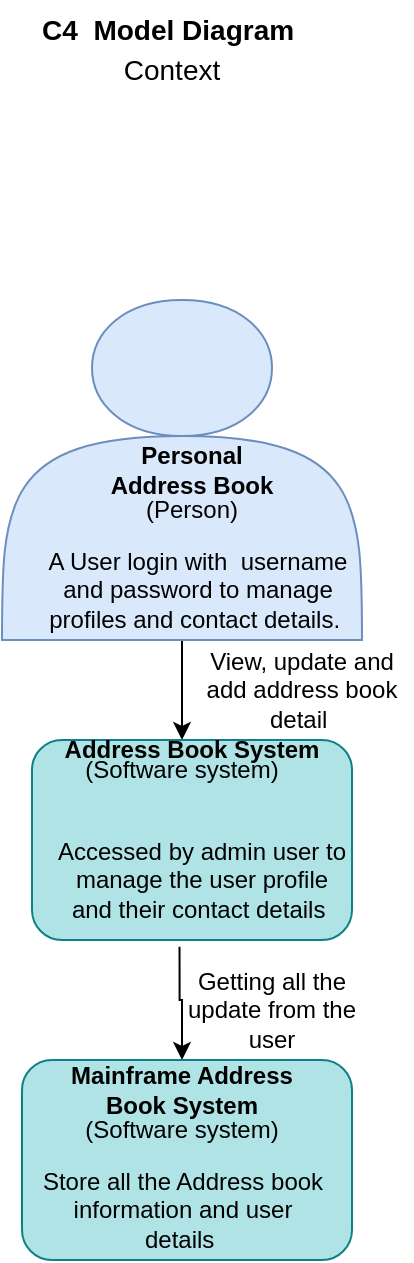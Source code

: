 <mxfile version="20.8.20" type="device" pages="3"><diagram name="Page-1" id="E3XteF37ziMqCiX3jTXa"><mxGraphModel dx="833" dy="476" grid="1" gridSize="10" guides="1" tooltips="1" connect="1" arrows="1" fold="1" page="1" pageScale="1" pageWidth="850" pageHeight="1100" math="0" shadow="0"><root><mxCell id="0"/><mxCell id="1" parent="0"/><mxCell id="A3gIVt8YXAKZYYPDOUiv-22" value="" style="edgeStyle=orthogonalEdgeStyle;rounded=0;orthogonalLoop=1;jettySize=auto;html=1;" parent="1" source="XR1Fb8kzT4gy_DAh33cd-2" target="A3gIVt8YXAKZYYPDOUiv-6" edge="1"><mxGeometry relative="1" as="geometry"/></mxCell><mxCell id="XR1Fb8kzT4gy_DAh33cd-2" value="&lt;font size=&quot;1&quot;&gt;&lt;b style=&quot;font-size: 13px;&quot;&gt;&lt;br&gt;&lt;/b&gt;&lt;/font&gt;" style="shape=actor;whiteSpace=wrap;html=1;fillColor=#dae8fc;strokeColor=#6c8ebf;" parent="1" vertex="1"><mxGeometry x="330" y="260" width="180" height="170" as="geometry"/></mxCell><mxCell id="A3gIVt8YXAKZYYPDOUiv-1" value="&lt;b&gt;Personal Address Book&lt;/b&gt;" style="text;html=1;strokeColor=none;fillColor=none;align=center;verticalAlign=middle;whiteSpace=wrap;rounded=0;" parent="1" vertex="1"><mxGeometry x="375" y="330" width="100" height="30" as="geometry"/></mxCell><mxCell id="A3gIVt8YXAKZYYPDOUiv-2" value="(Person)" style="text;html=1;strokeColor=none;fillColor=none;align=center;verticalAlign=middle;whiteSpace=wrap;rounded=0;" parent="1" vertex="1"><mxGeometry x="395" y="350" width="60" height="30" as="geometry"/></mxCell><mxCell id="A3gIVt8YXAKZYYPDOUiv-3" value="A User login with&amp;nbsp; username and password to manage profiles and contact details.&amp;nbsp;" style="text;html=1;strokeColor=none;fillColor=none;align=center;verticalAlign=middle;whiteSpace=wrap;rounded=0;" parent="1" vertex="1"><mxGeometry x="347.5" y="390" width="160" height="30" as="geometry"/></mxCell><mxCell id="A3gIVt8YXAKZYYPDOUiv-4" value="" style="rounded=1;whiteSpace=wrap;html=1;fillColor=#b0e3e6;strokeColor=#0e8088;" parent="1" vertex="1"><mxGeometry x="345" y="480" width="160" height="100" as="geometry"/></mxCell><mxCell id="A3gIVt8YXAKZYYPDOUiv-5" value="&lt;b&gt;Address Book System&lt;/b&gt;" style="text;html=1;strokeColor=none;fillColor=none;align=center;verticalAlign=middle;whiteSpace=wrap;rounded=0;" parent="1" vertex="1"><mxGeometry x="355" y="470" width="140" height="30" as="geometry"/></mxCell><mxCell id="A3gIVt8YXAKZYYPDOUiv-6" value="(Software system)" style="text;html=1;strokeColor=none;fillColor=none;align=center;verticalAlign=middle;whiteSpace=wrap;rounded=0;" parent="1" vertex="1"><mxGeometry x="360" y="480" width="120" height="30" as="geometry"/></mxCell><mxCell id="A3gIVt8YXAKZYYPDOUiv-24" value="" style="edgeStyle=orthogonalEdgeStyle;rounded=0;orthogonalLoop=1;jettySize=auto;html=1;exitX=0.461;exitY=1.034;exitDx=0;exitDy=0;exitPerimeter=0;" parent="1" source="A3gIVt8YXAKZYYPDOUiv-4" target="A3gIVt8YXAKZYYPDOUiv-9" edge="1"><mxGeometry relative="1" as="geometry"><Array as="points"><mxPoint x="419" y="610"/><mxPoint x="420" y="610"/></Array></mxGeometry></mxCell><mxCell id="A3gIVt8YXAKZYYPDOUiv-7" value="Accessed by admin user to manage the user profile and their contact details&amp;nbsp;" style="text;html=1;strokeColor=none;fillColor=none;align=center;verticalAlign=middle;whiteSpace=wrap;rounded=0;" parent="1" vertex="1"><mxGeometry x="355" y="535" width="150" height="30" as="geometry"/></mxCell><mxCell id="A3gIVt8YXAKZYYPDOUiv-8" value="" style="rounded=1;whiteSpace=wrap;html=1;fillColor=#b0e3e6;strokeColor=#0e8088;" parent="1" vertex="1"><mxGeometry x="340" y="640" width="165" height="100" as="geometry"/></mxCell><mxCell id="A3gIVt8YXAKZYYPDOUiv-9" value="&lt;b&gt;Mainframe Address Book System&lt;/b&gt;" style="text;html=1;strokeColor=none;fillColor=none;align=center;verticalAlign=middle;whiteSpace=wrap;rounded=0;" parent="1" vertex="1"><mxGeometry x="350" y="640" width="140" height="30" as="geometry"/></mxCell><mxCell id="A3gIVt8YXAKZYYPDOUiv-10" value="(Software system)" style="text;html=1;strokeColor=none;fillColor=none;align=center;verticalAlign=middle;whiteSpace=wrap;rounded=0;" parent="1" vertex="1"><mxGeometry x="365" y="660" width="110" height="30" as="geometry"/></mxCell><mxCell id="A3gIVt8YXAKZYYPDOUiv-11" value="Store all the Address book information and user details&amp;nbsp;" style="text;html=1;strokeColor=none;fillColor=none;align=center;verticalAlign=middle;whiteSpace=wrap;rounded=0;" parent="1" vertex="1"><mxGeometry x="347.5" y="700" width="145" height="30" as="geometry"/></mxCell><mxCell id="A3gIVt8YXAKZYYPDOUiv-19" value="View, update and add address book detail&amp;nbsp;" style="text;html=1;strokeColor=none;fillColor=none;align=center;verticalAlign=middle;whiteSpace=wrap;rounded=0;" parent="1" vertex="1"><mxGeometry x="425" y="440" width="110" height="30" as="geometry"/></mxCell><mxCell id="A3gIVt8YXAKZYYPDOUiv-25" value="Getting all the update from the user" style="text;html=1;strokeColor=none;fillColor=none;align=center;verticalAlign=middle;whiteSpace=wrap;rounded=0;" parent="1" vertex="1"><mxGeometry x="410" y="600" width="110" height="30" as="geometry"/></mxCell><mxCell id="A3gIVt8YXAKZYYPDOUiv-26" value="&lt;b&gt;&lt;font style=&quot;font-size: 14px;&quot;&gt;C4&amp;nbsp; Model Diagram&amp;nbsp;&lt;/font&gt;&lt;/b&gt;" style="text;html=1;strokeColor=none;fillColor=none;align=center;verticalAlign=middle;whiteSpace=wrap;rounded=0;" parent="1" vertex="1"><mxGeometry x="335" y="110" width="160" height="30" as="geometry"/></mxCell><mxCell id="A3gIVt8YXAKZYYPDOUiv-27" value="Context" style="text;html=1;strokeColor=none;fillColor=none;align=center;verticalAlign=middle;whiteSpace=wrap;rounded=0;fontSize=14;" parent="1" vertex="1"><mxGeometry x="385" y="130" width="60" height="30" as="geometry"/></mxCell></root></mxGraphModel></diagram><diagram id="NPlmEltIsHIjQwzvYOoY" name="Page-2"><mxGraphModel dx="833" dy="476" grid="1" gridSize="10" guides="1" tooltips="1" connect="1" arrows="1" fold="1" page="1" pageScale="1" pageWidth="850" pageHeight="1100" math="0" shadow="0"><root><mxCell id="0"/><mxCell id="1" parent="0"/><mxCell id="InVpGxt52JX5xBrXO0C8-1" value="Container" style="text;html=1;strokeColor=none;fillColor=none;align=center;verticalAlign=middle;whiteSpace=wrap;rounded=0;fontSize=14;" parent="1" vertex="1"><mxGeometry x="420" y="10" width="60" height="30" as="geometry"/></mxCell><mxCell id="LhxOOk-cAoO6eSiyxM3N-1" style="edgeStyle=orthogonalEdgeStyle;rounded=0;orthogonalLoop=1;jettySize=auto;html=1;exitX=0.5;exitY=1;exitDx=0;exitDy=0;fontSize=12;" parent="1" source="InVpGxt52JX5xBrXO0C8-2" target="FW4jq9VShYm4uvcE0s6N-13" edge="1"><mxGeometry relative="1" as="geometry"/></mxCell><mxCell id="InVpGxt52JX5xBrXO0C8-2" value="" style="shape=actor;whiteSpace=wrap;html=1;fontSize=14;fillColor=#dae8fc;strokeColor=#6c8ebf;" parent="1" vertex="1"><mxGeometry x="352.5" y="250" width="195" height="150" as="geometry"/></mxCell><mxCell id="cdS--lShDBaI9-o4hNe6-4" value="" style="rounded=1;whiteSpace=wrap;html=1;fontSize=14;fillColor=#1ba1e2;fontColor=#ffffff;strokeColor=#006EAF;" parent="1" vertex="1"><mxGeometry x="90" y="550" width="190" height="100" as="geometry"/></mxCell><mxCell id="cdS--lShDBaI9-o4hNe6-12" style="edgeStyle=orthogonalEdgeStyle;rounded=0;orthogonalLoop=1;jettySize=auto;html=1;exitX=0;exitY=0.5;exitDx=0;exitDy=0;fontSize=14;" parent="1" source="cdS--lShDBaI9-o4hNe6-5" target="cdS--lShDBaI9-o4hNe6-4" edge="1"><mxGeometry relative="1" as="geometry"/></mxCell><mxCell id="cdS--lShDBaI9-o4hNe6-13" style="edgeStyle=orthogonalEdgeStyle;rounded=0;orthogonalLoop=1;jettySize=auto;html=1;exitX=1;exitY=0.5;exitDx=0;exitDy=0;entryX=0.001;entryY=0.588;entryDx=0;entryDy=0;entryPerimeter=0;fontSize=14;" parent="1" source="cdS--lShDBaI9-o4hNe6-5" target="cdS--lShDBaI9-o4hNe6-6" edge="1"><mxGeometry relative="1" as="geometry"/></mxCell><mxCell id="cdS--lShDBaI9-o4hNe6-5" value="" style="rounded=1;whiteSpace=wrap;html=1;fontSize=14;fillColor=#1ba1e2;fontColor=#ffffff;strokeColor=#006EAF;" parent="1" vertex="1"><mxGeometry x="365" y="550" width="160" height="100" as="geometry"/></mxCell><mxCell id="cdS--lShDBaI9-o4hNe6-6" value="" style="rounded=1;whiteSpace=wrap;html=1;fontSize=14;fillColor=#bac8d3;strokeColor=#23445d;" parent="1" vertex="1"><mxGeometry x="650" y="530" width="180" height="120" as="geometry"/></mxCell><mxCell id="6RmokndQ9MLfKMVHo_gl-1" value="&lt;b style=&quot;border-color: var(--border-color); font-size: 12px;&quot;&gt;Personal Address Book&lt;/b&gt;" style="text;html=1;strokeColor=none;fillColor=none;align=center;verticalAlign=middle;whiteSpace=wrap;rounded=0;fontSize=14;" parent="1" vertex="1"><mxGeometry x="390" y="310" width="125" height="30" as="geometry"/></mxCell><mxCell id="Ylj5hMoaCqiuYEmFrKjf-1" value="&lt;font style=&quot;font-size: 10px;&quot;&gt;(Person)&lt;/font&gt;" style="text;html=1;strokeColor=none;fillColor=none;align=center;verticalAlign=middle;whiteSpace=wrap;rounded=0;fontSize=14;" parent="1" vertex="1"><mxGeometry x="430" y="330" width="50" height="40" as="geometry"/></mxCell><mxCell id="FW4jq9VShYm4uvcE0s6N-2" value="&lt;font style=&quot;font-size: 10px;&quot;&gt;A User login with&amp;nbsp; username and password to manage profiles and contact details.&amp;nbsp;&lt;/font&gt;" style="text;html=1;strokeColor=none;fillColor=none;align=center;verticalAlign=middle;whiteSpace=wrap;rounded=0;fontSize=14;" parent="1" vertex="1"><mxGeometry x="352.5" y="360" width="200" height="30" as="geometry"/></mxCell><mxCell id="FW4jq9VShYm4uvcE0s6N-12" value="Makes API calls to (jSON/HTTPs API" style="text;html=1;strokeColor=none;fillColor=none;align=center;verticalAlign=middle;whiteSpace=wrap;rounded=0;fontSize=12;" parent="1" vertex="1"><mxGeometry x="310" y="470" width="130" height="30" as="geometry"/></mxCell><mxCell id="FW4jq9VShYm4uvcE0s6N-13" value="&lt;b&gt;API Application&lt;/b&gt;" style="text;html=1;strokeColor=none;fillColor=none;align=center;verticalAlign=middle;whiteSpace=wrap;rounded=0;fontSize=12;" parent="1" vertex="1"><mxGeometry x="390" y="550" width="120" height="30" as="geometry"/></mxCell><mxCell id="FW4jq9VShYm4uvcE0s6N-14" value="(containers .NET core MVC)" style="text;html=1;strokeColor=none;fillColor=none;align=center;verticalAlign=middle;whiteSpace=wrap;rounded=0;fontSize=12;" parent="1" vertex="1"><mxGeometry x="355" y="570" width="180" height="30" as="geometry"/></mxCell><mxCell id="FW4jq9VShYm4uvcE0s6N-16" value="Provide Address Book functionality via a Json/HTTPs API" style="text;html=1;strokeColor=none;fillColor=none;align=center;verticalAlign=middle;whiteSpace=wrap;rounded=0;fontSize=12;" parent="1" vertex="1"><mxGeometry x="390" y="610" width="120" height="30" as="geometry"/></mxCell><mxCell id="FW4jq9VShYm4uvcE0s6N-17" value="&lt;b&gt;&lt;font style=&quot;font-size: 14px;&quot;&gt;Database&lt;/font&gt;&lt;/b&gt;" style="text;html=1;strokeColor=none;fillColor=none;align=center;verticalAlign=middle;whiteSpace=wrap;rounded=0;fontSize=12;" parent="1" vertex="1"><mxGeometry x="155" y="550" width="60" height="30" as="geometry"/></mxCell><mxCell id="FW4jq9VShYm4uvcE0s6N-18" value="&lt;font style=&quot;font-size: 12px;&quot;&gt;(containers .NET core MVC)&lt;/font&gt;" style="text;html=1;strokeColor=none;fillColor=none;align=center;verticalAlign=middle;whiteSpace=wrap;rounded=0;fontSize=14;" parent="1" vertex="1"><mxGeometry x="90" y="570" width="200" height="30" as="geometry"/></mxCell><mxCell id="FW4jq9VShYm4uvcE0s6N-19" value="Read from and writes to (DTO)" style="text;html=1;strokeColor=none;fillColor=none;align=center;verticalAlign=middle;whiteSpace=wrap;rounded=0;fontSize=12;" parent="1" vertex="1"><mxGeometry x="285" y="590" width="80" height="30" as="geometry"/></mxCell><mxCell id="FW4jq9VShYm4uvcE0s6N-20" value="Store all the Address Book information and user Details" style="text;html=1;strokeColor=none;fillColor=none;align=center;verticalAlign=middle;whiteSpace=wrap;rounded=0;fontSize=12;" parent="1" vertex="1"><mxGeometry x="670" y="600" width="140" height="30" as="geometry"/></mxCell><mxCell id="FW4jq9VShYm4uvcE0s6N-21" value="Store user registration information , Hashed authentication credentials and access logs" style="text;html=1;strokeColor=none;fillColor=none;align=center;verticalAlign=middle;whiteSpace=wrap;rounded=0;fontSize=12;" parent="1" vertex="1"><mxGeometry x="90" y="620" width="185" height="10" as="geometry"/></mxCell><mxCell id="Ky6Ce0B7P1LZ4Cc1k_8t-1" value="&lt;b style=&quot;border-color: var(--border-color);&quot;&gt;Mainframe Address Book System&lt;/b&gt;" style="text;html=1;strokeColor=none;fillColor=none;align=center;verticalAlign=middle;whiteSpace=wrap;rounded=0;fontSize=12;" parent="1" vertex="1"><mxGeometry x="675" y="530" width="130" height="30" as="geometry"/></mxCell><mxCell id="Ky6Ce0B7P1LZ4Cc1k_8t-2" value="(Software system)" style="text;html=1;strokeColor=none;fillColor=none;align=center;verticalAlign=middle;whiteSpace=wrap;rounded=0;fontSize=12;" parent="1" vertex="1"><mxGeometry x="685" y="560" width="110" height="30" as="geometry"/></mxCell><mxCell id="Ky6Ce0B7P1LZ4Cc1k_8t-7" value="Makes API calls to (jSON/HTTPs API" style="text;html=1;strokeColor=none;fillColor=none;align=center;verticalAlign=middle;whiteSpace=wrap;rounded=0;fontSize=12;" parent="1" vertex="1"><mxGeometry x="525" y="560" width="110" height="30" as="geometry"/></mxCell></root></mxGraphModel></diagram><diagram id="mmPtYtNp_sz7Ob8lnzJs" name="Page-3"><mxGraphModel dx="833" dy="476" grid="1" gridSize="10" guides="1" tooltips="1" connect="1" arrows="1" fold="1" page="1" pageScale="1" pageWidth="850" pageHeight="1100" math="0" shadow="0"><root><mxCell id="0"/><mxCell id="1" parent="0"/><mxCell id="fXKO1LQ7nxTqSfe4eRW2-2" value="&lt;b&gt;Component Diagram&lt;/b&gt;" style="text;html=1;strokeColor=none;fillColor=none;align=center;verticalAlign=middle;whiteSpace=wrap;rounded=0;fontSize=14;" parent="1" vertex="1"><mxGeometry x="335" y="50" width="180" height="30" as="geometry"/></mxCell><mxCell id="KEIHG_wJVdoz0oPzTqyO-6" style="edgeStyle=orthogonalEdgeStyle;rounded=0;orthogonalLoop=1;jettySize=auto;html=1;exitX=0.5;exitY=1;exitDx=0;exitDy=0;entryX=0.447;entryY=-0.035;entryDx=0;entryDy=0;entryPerimeter=0;fontSize=12;" parent="1" source="TfCodph9FlB3SoTCuv8R-1" target="KEIHG_wJVdoz0oPzTqyO-3" edge="1"><mxGeometry relative="1" as="geometry"/></mxCell><mxCell id="TfCodph9FlB3SoTCuv8R-1" value="" style="rounded=1;whiteSpace=wrap;html=1;fontSize=14;fillColor=#1ba1e2;fontColor=#ffffff;strokeColor=#006EAF;" parent="1" vertex="1"><mxGeometry x="330" y="170" width="160" height="100" as="geometry"/></mxCell><mxCell id="TfCodph9FlB3SoTCuv8R-2" value="&lt;b&gt;API Application&lt;/b&gt;" style="text;html=1;strokeColor=none;fillColor=none;align=center;verticalAlign=middle;whiteSpace=wrap;rounded=0;fontSize=12;" parent="1" vertex="1"><mxGeometry x="355" y="170" width="120" height="30" as="geometry"/></mxCell><mxCell id="TfCodph9FlB3SoTCuv8R-3" value="Provide Address Book functionality via a Json/HTTPs API" style="text;html=1;strokeColor=none;fillColor=none;align=center;verticalAlign=middle;whiteSpace=wrap;rounded=0;fontSize=12;" parent="1" vertex="1"><mxGeometry x="355" y="230" width="120" height="30" as="geometry"/></mxCell><mxCell id="KEIHG_wJVdoz0oPzTqyO-1" value="(containers API.NET core)" style="text;html=1;strokeColor=none;fillColor=none;align=center;verticalAlign=middle;whiteSpace=wrap;rounded=0;fontSize=12;" parent="1" vertex="1"><mxGeometry x="320" y="190" width="180" height="30" as="geometry"/></mxCell><mxCell id="JiEtSxBi-iMJZHHjwBEA-5" style="edgeStyle=orthogonalEdgeStyle;rounded=0;orthogonalLoop=1;jettySize=auto;html=1;exitX=0.25;exitY=1;exitDx=0;exitDy=0;entryX=0.5;entryY=0;entryDx=0;entryDy=0;fontSize=12;" parent="1" source="KEIHG_wJVdoz0oPzTqyO-3" target="bGM61vMUx27XwPGGoaf5-2" edge="1"><mxGeometry relative="1" as="geometry"/></mxCell><mxCell id="JiEtSxBi-iMJZHHjwBEA-6" style="edgeStyle=orthogonalEdgeStyle;rounded=0;orthogonalLoop=1;jettySize=auto;html=1;exitX=0.75;exitY=1;exitDx=0;exitDy=0;entryX=0.5;entryY=0;entryDx=0;entryDy=0;fontSize=12;" parent="1" source="KEIHG_wJVdoz0oPzTqyO-3" target="JiEtSxBi-iMJZHHjwBEA-3" edge="1"><mxGeometry relative="1" as="geometry"/></mxCell><mxCell id="KEIHG_wJVdoz0oPzTqyO-3" value="" style="rounded=1;whiteSpace=wrap;html=1;fontSize=14;fillColor=#b0e3e6;strokeColor=#0e8088;" parent="1" vertex="1"><mxGeometry x="335" y="310" width="165" height="110" as="geometry"/></mxCell><mxCell id="KEIHG_wJVdoz0oPzTqyO-4" value="&lt;b&gt;Address Book controller&lt;/b&gt;&lt;br&gt;(component API.NET core)&lt;br&gt;&lt;br&gt;Allows user to signs in to the Address Book and Provides functionality related to Address Book" style="text;html=1;strokeColor=none;fillColor=none;align=center;verticalAlign=middle;whiteSpace=wrap;rounded=0;fontSize=12;" parent="1" vertex="1"><mxGeometry x="340" y="350" width="150" height="30" as="geometry"/></mxCell><mxCell id="bGM61vMUx27XwPGGoaf5-1" value="" style="rounded=1;whiteSpace=wrap;html=1;fontSize=14;fillColor=#1ba1e2;fontColor=#ffffff;strokeColor=#006EAF;" parent="1" vertex="1"><mxGeometry x="90" y="550" width="190" height="100" as="geometry"/></mxCell><mxCell id="bGM61vMUx27XwPGGoaf5-2" value="&lt;b&gt;&lt;font style=&quot;font-size: 14px;&quot;&gt;Database&lt;/font&gt;&lt;/b&gt;" style="text;html=1;strokeColor=none;fillColor=none;align=center;verticalAlign=middle;whiteSpace=wrap;rounded=0;fontSize=12;" parent="1" vertex="1"><mxGeometry x="155" y="550" width="60" height="30" as="geometry"/></mxCell><mxCell id="bGM61vMUx27XwPGGoaf5-3" value="Store user registration information , Hashed authentication credentials and access logs" style="text;html=1;strokeColor=none;fillColor=none;align=center;verticalAlign=middle;whiteSpace=wrap;rounded=0;fontSize=12;" parent="1" vertex="1"><mxGeometry x="90" y="620" width="185" height="10" as="geometry"/></mxCell><mxCell id="bGM61vMUx27XwPGGoaf5-4" value="(Components API.Net core)&amp;nbsp;" style="text;html=1;strokeColor=none;fillColor=none;align=center;verticalAlign=middle;whiteSpace=wrap;rounded=0;fontSize=12;" parent="1" vertex="1"><mxGeometry x="105" y="570" width="160" height="30" as="geometry"/></mxCell><mxCell id="JiEtSxBi-iMJZHHjwBEA-1" value="" style="rounded=1;whiteSpace=wrap;html=1;fontSize=14;fillColor=#bac8d3;strokeColor=#23445d;" parent="1" vertex="1"><mxGeometry x="560" y="540" width="180" height="120" as="geometry"/></mxCell><mxCell id="JiEtSxBi-iMJZHHjwBEA-2" value="Store all the Address Book information and user Details" style="text;html=1;strokeColor=none;fillColor=none;align=center;verticalAlign=middle;whiteSpace=wrap;rounded=0;fontSize=12;" parent="1" vertex="1"><mxGeometry x="580" y="610" width="140" height="30" as="geometry"/></mxCell><mxCell id="JiEtSxBi-iMJZHHjwBEA-3" value="&lt;b style=&quot;border-color: var(--border-color);&quot;&gt;Mainframe Address Book System&lt;/b&gt;" style="text;html=1;strokeColor=none;fillColor=none;align=center;verticalAlign=middle;whiteSpace=wrap;rounded=0;fontSize=12;" parent="1" vertex="1"><mxGeometry x="585" y="540" width="130" height="30" as="geometry"/></mxCell><mxCell id="JiEtSxBi-iMJZHHjwBEA-4" value="(Software system)" style="text;html=1;strokeColor=none;fillColor=none;align=center;verticalAlign=middle;whiteSpace=wrap;rounded=0;fontSize=12;" parent="1" vertex="1"><mxGeometry x="595" y="570" width="110" height="30" as="geometry"/></mxCell></root></mxGraphModel></diagram></mxfile>